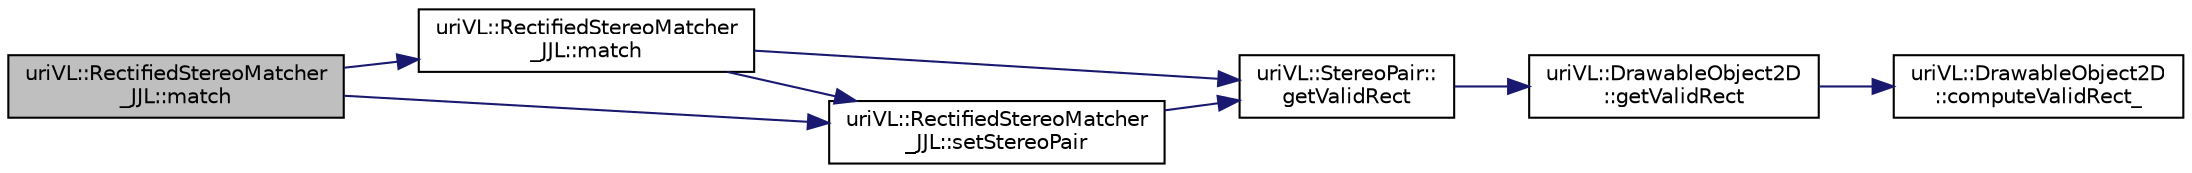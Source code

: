 digraph "uriVL::RectifiedStereoMatcher_JJL::match"
{
  edge [fontname="Helvetica",fontsize="10",labelfontname="Helvetica",labelfontsize="10"];
  node [fontname="Helvetica",fontsize="10",shape=record];
  rankdir="LR";
  Node1 [label="uriVL::RectifiedStereoMatcher\l_JJL::match",height=0.2,width=0.4,color="black", fillcolor="grey75", style="filled", fontcolor="black"];
  Node1 -> Node2 [color="midnightblue",fontsize="10",style="solid",fontname="Helvetica"];
  Node2 [label="uriVL::RectifiedStereoMatcher\l_JJL::match",height=0.2,width=0.4,color="black", fillcolor="white", style="filled",URL="$classuriVL_1_1RectifiedStereoMatcher__JJL.html#ad391bad5e28bcbc672366a28b163cc50"];
  Node2 -> Node3 [color="midnightblue",fontsize="10",style="solid",fontname="Helvetica"];
  Node3 [label="uriVL::StereoPair::\lgetValidRect",height=0.2,width=0.4,color="black", fillcolor="white", style="filled",URL="$classuriVL_1_1StereoPair.html#a292c94ecf3209a3e35b6e6ae14593e07",tooltip="Returns image rectangle. "];
  Node3 -> Node4 [color="midnightblue",fontsize="10",style="solid",fontname="Helvetica"];
  Node4 [label="uriVL::DrawableObject2D\l::getValidRect",height=0.2,width=0.4,color="black", fillcolor="white", style="filled",URL="$classuriVL_1_1DrawableObject2D.html#ad654c2c5da02b3b20298c3eef4153874",tooltip="Returns the object&#39;s valid data rectangle. "];
  Node4 -> Node5 [color="midnightblue",fontsize="10",style="solid",fontname="Helvetica"];
  Node5 [label="uriVL::DrawableObject2D\l::computeValidRect_",height=0.2,width=0.4,color="black", fillcolor="white", style="filled",URL="$classuriVL_1_1DrawableObject2D.html#a9eb135fd212d80a8fbc3caa7e242d9dd",tooltip="Calculates the object&#39;s valid box. "];
  Node2 -> Node6 [color="midnightblue",fontsize="10",style="solid",fontname="Helvetica"];
  Node6 [label="uriVL::RectifiedStereoMatcher\l_JJL::setStereoPair",height=0.2,width=0.4,color="black", fillcolor="white", style="filled",URL="$classuriVL_1_1RectifiedStereoMatcher__JJL.html#a272d6d376e18acbfb833a70c7c81e63b"];
  Node6 -> Node3 [color="midnightblue",fontsize="10",style="solid",fontname="Helvetica"];
  Node1 -> Node6 [color="midnightblue",fontsize="10",style="solid",fontname="Helvetica"];
}

